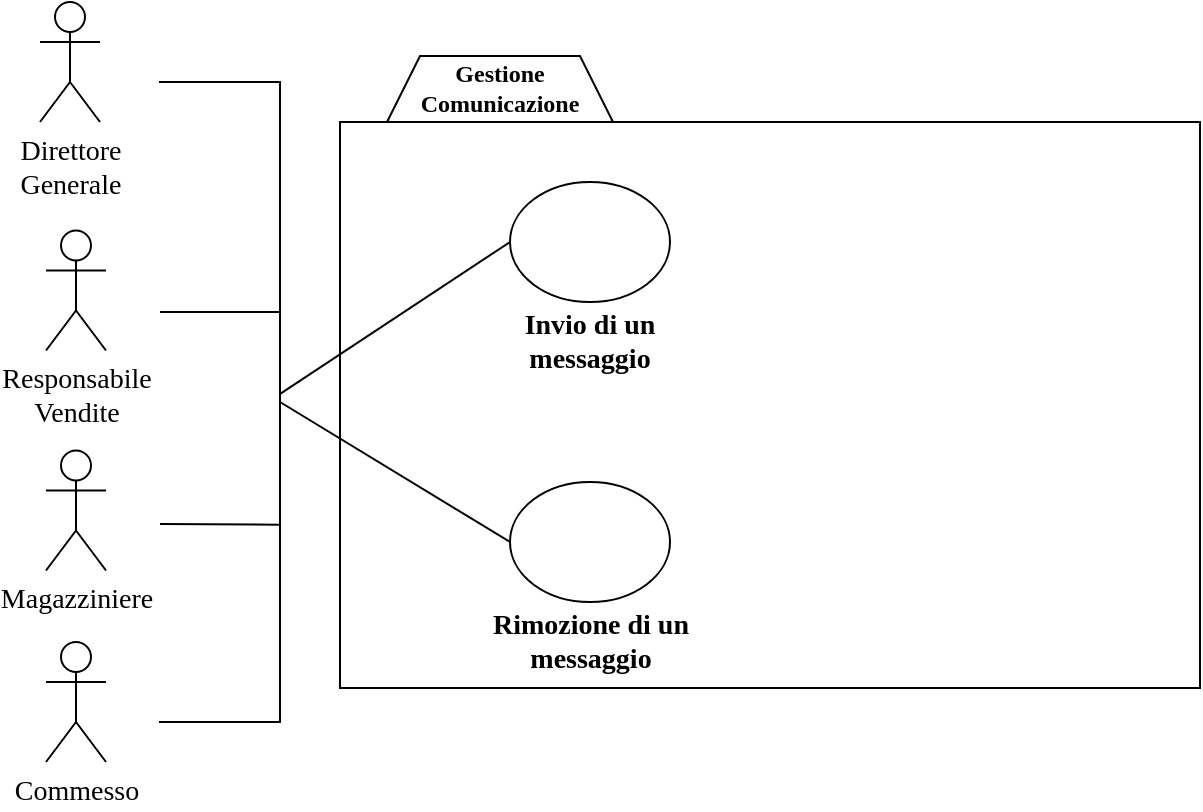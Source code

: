 <mxfile version="13.10.3" type="github">
  <diagram id="hD4C5bxfyfLzLa1kKDgC" name="Page-1">
    <mxGraphModel dx="946" dy="645" grid="1" gridSize="10" guides="1" tooltips="1" connect="1" arrows="1" fold="1" page="1" pageScale="1" pageWidth="827" pageHeight="1169" math="0" shadow="0">
      <root>
        <mxCell id="0" />
        <mxCell id="1" parent="0" />
        <mxCell id="BfwDmTYmc0AjF_H57sgV-2" value="" style="shape=hexagon;perimeter=hexagonPerimeter2;whiteSpace=wrap;html=1;fixedSize=1;" vertex="1" parent="1">
          <mxGeometry x="250" y="87" width="120" height="80" as="geometry" />
        </mxCell>
        <mxCell id="BfwDmTYmc0AjF_H57sgV-3" value="&lt;div&gt;&lt;font style=&quot;font-size: 14px&quot; face=&quot;Times New Roman&quot;&gt;Direttore&lt;/font&gt;&lt;/div&gt;&lt;div&gt;&lt;font style=&quot;font-size: 14px&quot; face=&quot;Times New Roman&quot;&gt;Generale&lt;br&gt;&lt;/font&gt;&lt;/div&gt;" style="shape=umlActor;verticalLabelPosition=bottom;verticalAlign=top;html=1;outlineConnect=0;" vertex="1" parent="1">
          <mxGeometry x="80" y="60" width="30" height="60" as="geometry" />
        </mxCell>
        <mxCell id="BfwDmTYmc0AjF_H57sgV-4" value="&lt;div&gt;&lt;font style=&quot;font-size: 14px&quot; face=&quot;Times New Roman&quot;&gt;Responsabile&lt;/font&gt;&lt;/div&gt;&lt;div&gt;&lt;font style=&quot;font-size: 14px&quot; face=&quot;Times New Roman&quot;&gt;Vendite&lt;br&gt;&lt;/font&gt;&lt;/div&gt;" style="shape=umlActor;verticalLabelPosition=bottom;verticalAlign=top;html=1;outlineConnect=0;" vertex="1" parent="1">
          <mxGeometry x="83" y="174.25" width="30" height="60" as="geometry" />
        </mxCell>
        <mxCell id="BfwDmTYmc0AjF_H57sgV-5" value="&lt;font style=&quot;font-size: 14px&quot; face=&quot;Times New Roman&quot;&gt;Magazziniere&lt;/font&gt;" style="shape=umlActor;verticalLabelPosition=bottom;verticalAlign=top;html=1;outlineConnect=0;" vertex="1" parent="1">
          <mxGeometry x="83" y="284.25" width="30" height="60" as="geometry" />
        </mxCell>
        <mxCell id="BfwDmTYmc0AjF_H57sgV-6" value="&lt;font style=&quot;font-size: 14px&quot; face=&quot;Times New Roman&quot;&gt;Commesso&lt;/font&gt;" style="shape=umlActor;verticalLabelPosition=bottom;verticalAlign=top;html=1;outlineConnect=0;" vertex="1" parent="1">
          <mxGeometry x="83" y="380" width="30" height="60" as="geometry" />
        </mxCell>
        <mxCell id="BfwDmTYmc0AjF_H57sgV-7" value="" style="rounded=0;whiteSpace=wrap;html=1;" vertex="1" parent="1">
          <mxGeometry x="230" y="120" width="430" height="283" as="geometry" />
        </mxCell>
        <mxCell id="BfwDmTYmc0AjF_H57sgV-8" value="&lt;div&gt;&lt;br&gt;&lt;/div&gt;&lt;div&gt;&lt;br&gt;&lt;/div&gt;&lt;div&gt;&lt;br&gt;&lt;/div&gt;&lt;div&gt;&lt;br&gt;&lt;/div&gt;&lt;div&gt;&lt;br&gt;&lt;/div&gt;&lt;div&gt;&lt;br&gt;&lt;/div&gt;" style="ellipse;whiteSpace=wrap;html=1;" vertex="1" parent="1">
          <mxGeometry x="315" y="150" width="80" height="60" as="geometry" />
        </mxCell>
        <mxCell id="BfwDmTYmc0AjF_H57sgV-9" value="&lt;div&gt;&lt;font face=&quot;Times New Roman&quot;&gt;&lt;span style=&quot;font-size: 14px&quot;&gt;&lt;b&gt;Invio di un messaggio&lt;/b&gt;&lt;/span&gt;&lt;/font&gt;&lt;/div&gt;" style="text;html=1;strokeColor=none;fillColor=none;align=center;verticalAlign=middle;whiteSpace=wrap;rounded=0;" vertex="1" parent="1">
          <mxGeometry x="290" y="220" width="130" height="20" as="geometry" />
        </mxCell>
        <mxCell id="BfwDmTYmc0AjF_H57sgV-10" value="&lt;div&gt;&lt;br&gt;&lt;/div&gt;&lt;div&gt;&lt;br&gt;&lt;/div&gt;&lt;div&gt;&lt;br&gt;&lt;/div&gt;&lt;div&gt;&lt;br&gt;&lt;/div&gt;&lt;div&gt;&lt;br&gt;&lt;/div&gt;&lt;div&gt;&lt;br&gt;&lt;/div&gt;" style="ellipse;whiteSpace=wrap;html=1;" vertex="1" parent="1">
          <mxGeometry x="315" y="300" width="80" height="60" as="geometry" />
        </mxCell>
        <mxCell id="BfwDmTYmc0AjF_H57sgV-11" value="&lt;div&gt;&lt;font face=&quot;Times New Roman&quot;&gt;&lt;span style=&quot;font-size: 14px&quot;&gt;&lt;b&gt;Rimozione di un messaggio&lt;/b&gt;&lt;/span&gt;&lt;/font&gt;&lt;/div&gt;" style="text;html=1;strokeColor=none;fillColor=none;align=center;verticalAlign=middle;whiteSpace=wrap;rounded=0;" vertex="1" parent="1">
          <mxGeometry x="282.5" y="370" width="145" height="20" as="geometry" />
        </mxCell>
        <mxCell id="BfwDmTYmc0AjF_H57sgV-12" value="" style="shape=partialRectangle;whiteSpace=wrap;html=1;bottom=1;right=1;left=1;top=0;fillColor=none;routingCenterX=-0.5;rotation=-90;" vertex="1" parent="1">
          <mxGeometry x="10" y="230" width="320" height="60" as="geometry" />
        </mxCell>
        <mxCell id="BfwDmTYmc0AjF_H57sgV-13" value="" style="endArrow=none;html=1;" edge="1" parent="1">
          <mxGeometry width="50" height="50" relative="1" as="geometry">
            <mxPoint x="140" y="215" as="sourcePoint" />
            <mxPoint x="200" y="215" as="targetPoint" />
          </mxGeometry>
        </mxCell>
        <mxCell id="BfwDmTYmc0AjF_H57sgV-14" value="" style="endArrow=none;html=1;" edge="1" parent="1">
          <mxGeometry width="50" height="50" relative="1" as="geometry">
            <mxPoint x="140" y="321" as="sourcePoint" />
            <mxPoint x="200" y="321.32" as="targetPoint" />
          </mxGeometry>
        </mxCell>
        <mxCell id="BfwDmTYmc0AjF_H57sgV-15" value="&lt;div&gt;&lt;font face=&quot;Times New Roman&quot;&gt;&lt;b&gt;Gestione&lt;/b&gt;&lt;/font&gt;&lt;/div&gt;&lt;div&gt;&lt;font face=&quot;Times New Roman&quot;&gt;&lt;b&gt;Comunicazione&lt;/b&gt;&lt;/font&gt;&lt;/div&gt;" style="text;html=1;strokeColor=none;fillColor=none;align=center;verticalAlign=middle;whiteSpace=wrap;rounded=0;" vertex="1" parent="1">
          <mxGeometry x="290" y="93" width="40" height="20" as="geometry" />
        </mxCell>
        <mxCell id="BfwDmTYmc0AjF_H57sgV-17" value="" style="endArrow=none;html=1;entryX=0;entryY=0.5;entryDx=0;entryDy=0;exitX=0.512;exitY=0.995;exitDx=0;exitDy=0;exitPerimeter=0;" edge="1" parent="1" source="BfwDmTYmc0AjF_H57sgV-12" target="BfwDmTYmc0AjF_H57sgV-8">
          <mxGeometry width="50" height="50" relative="1" as="geometry">
            <mxPoint x="280" y="310" as="sourcePoint" />
            <mxPoint x="255" y="256.25" as="targetPoint" />
          </mxGeometry>
        </mxCell>
        <mxCell id="BfwDmTYmc0AjF_H57sgV-18" value="" style="endArrow=none;html=1;entryX=0;entryY=0.5;entryDx=0;entryDy=0;exitX=0.5;exitY=1;exitDx=0;exitDy=0;" edge="1" parent="1" source="BfwDmTYmc0AjF_H57sgV-12" target="BfwDmTYmc0AjF_H57sgV-10">
          <mxGeometry width="50" height="50" relative="1" as="geometry">
            <mxPoint x="209.7" y="266.16" as="sourcePoint" />
            <mxPoint x="325" y="190" as="targetPoint" />
          </mxGeometry>
        </mxCell>
      </root>
    </mxGraphModel>
  </diagram>
</mxfile>
